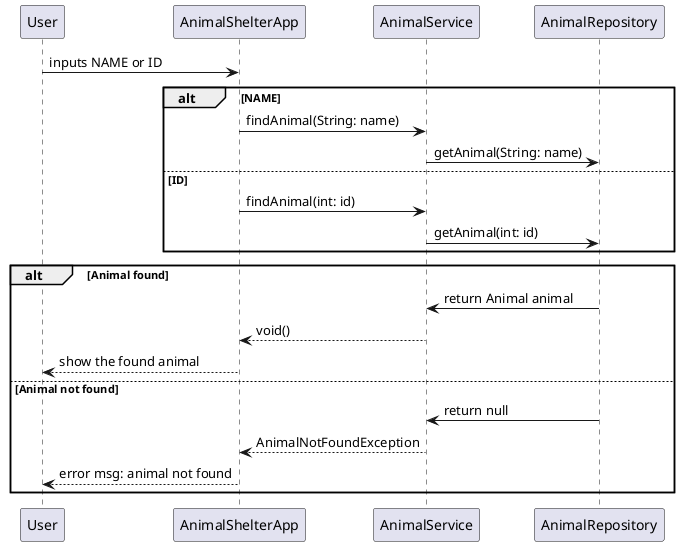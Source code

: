 @startuml

User -> AnimalShelterApp : inputs NAME or ID
alt NAME
AnimalShelterApp -> AnimalService : findAnimal(String: name)
AnimalService -> AnimalRepository : getAnimal(String: name)
else ID
AnimalShelterApp -> AnimalService : findAnimal(int: id)
AnimalService -> AnimalRepository : getAnimal(int: id)
end

alt Animal found
AnimalService <- AnimalRepository : return Animal animal
AnimalShelterApp <-- AnimalService : void()
User <-- AnimalShelterApp : show the found animal
else Animal not found
AnimalService <- AnimalRepository : return null
AnimalShelterApp <-- AnimalService : AnimalNotFoundException
User <-- AnimalShelterApp : error msg: animal not found
end

@enduml
